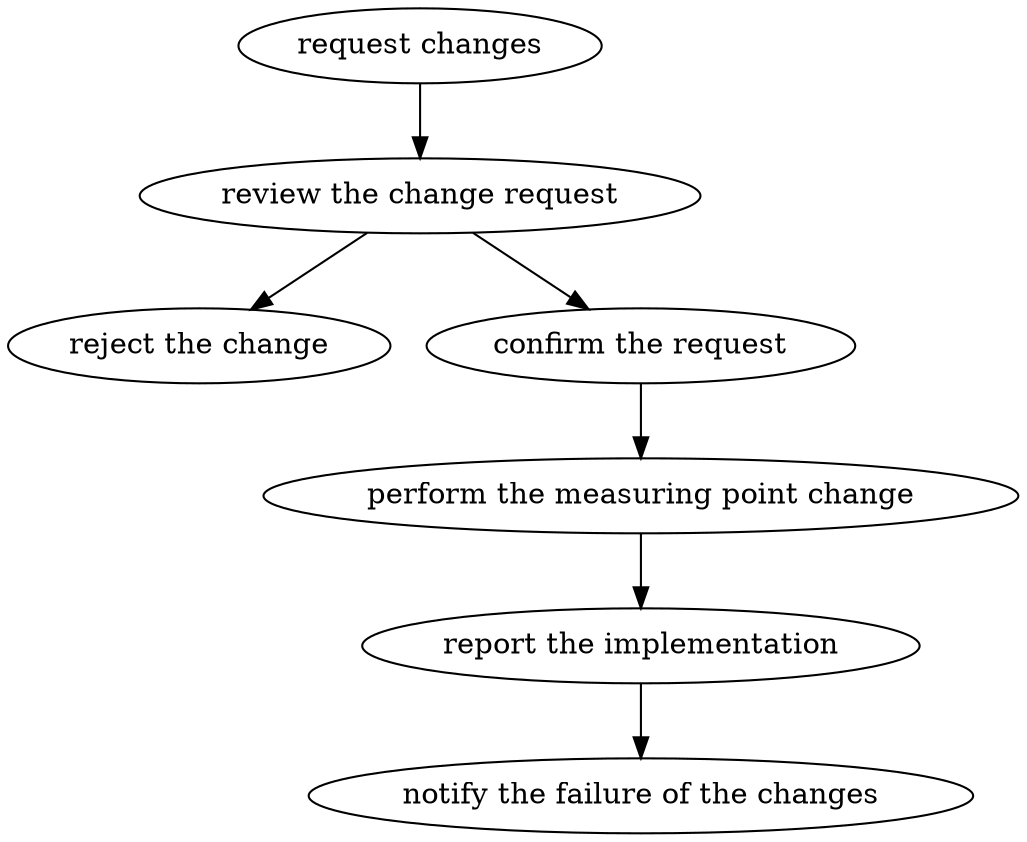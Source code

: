 strict digraph "doc-10.9" {
	graph [name="doc-10.9"];
	"request changes"	[attrs="{'type': 'Activity', 'label': 'request changes'}"];
	"review the change request"	[attrs="{'type': 'Activity', 'label': 'review the change request'}"];
	"request changes" -> "review the change request"	[attrs="{'type': 'flow', 'label': 'flow'}"];
	"reject the change"	[attrs="{'type': 'Activity', 'label': 'reject the change'}"];
	"review the change request" -> "reject the change"	[attrs="{'type': 'flow', 'label': 'flow'}"];
	"confirm the request"	[attrs="{'type': 'Activity', 'label': 'confirm the request'}"];
	"review the change request" -> "confirm the request"	[attrs="{'type': 'flow', 'label': 'flow'}"];
	"perform the measuring point change"	[attrs="{'type': 'Activity', 'label': 'perform the measuring point change'}"];
	"confirm the request" -> "perform the measuring point change"	[attrs="{'type': 'flow', 'label': 'flow'}"];
	"report the implementation"	[attrs="{'type': 'Activity', 'label': 'report the implementation'}"];
	"perform the measuring point change" -> "report the implementation"	[attrs="{'type': 'flow', 'label': 'flow'}"];
	"notify the failure of the changes"	[attrs="{'type': 'Activity', 'label': 'notify the failure of the changes'}"];
	"report the implementation" -> "notify the failure of the changes"	[attrs="{'type': 'flow', 'label': 'flow'}"];
}
